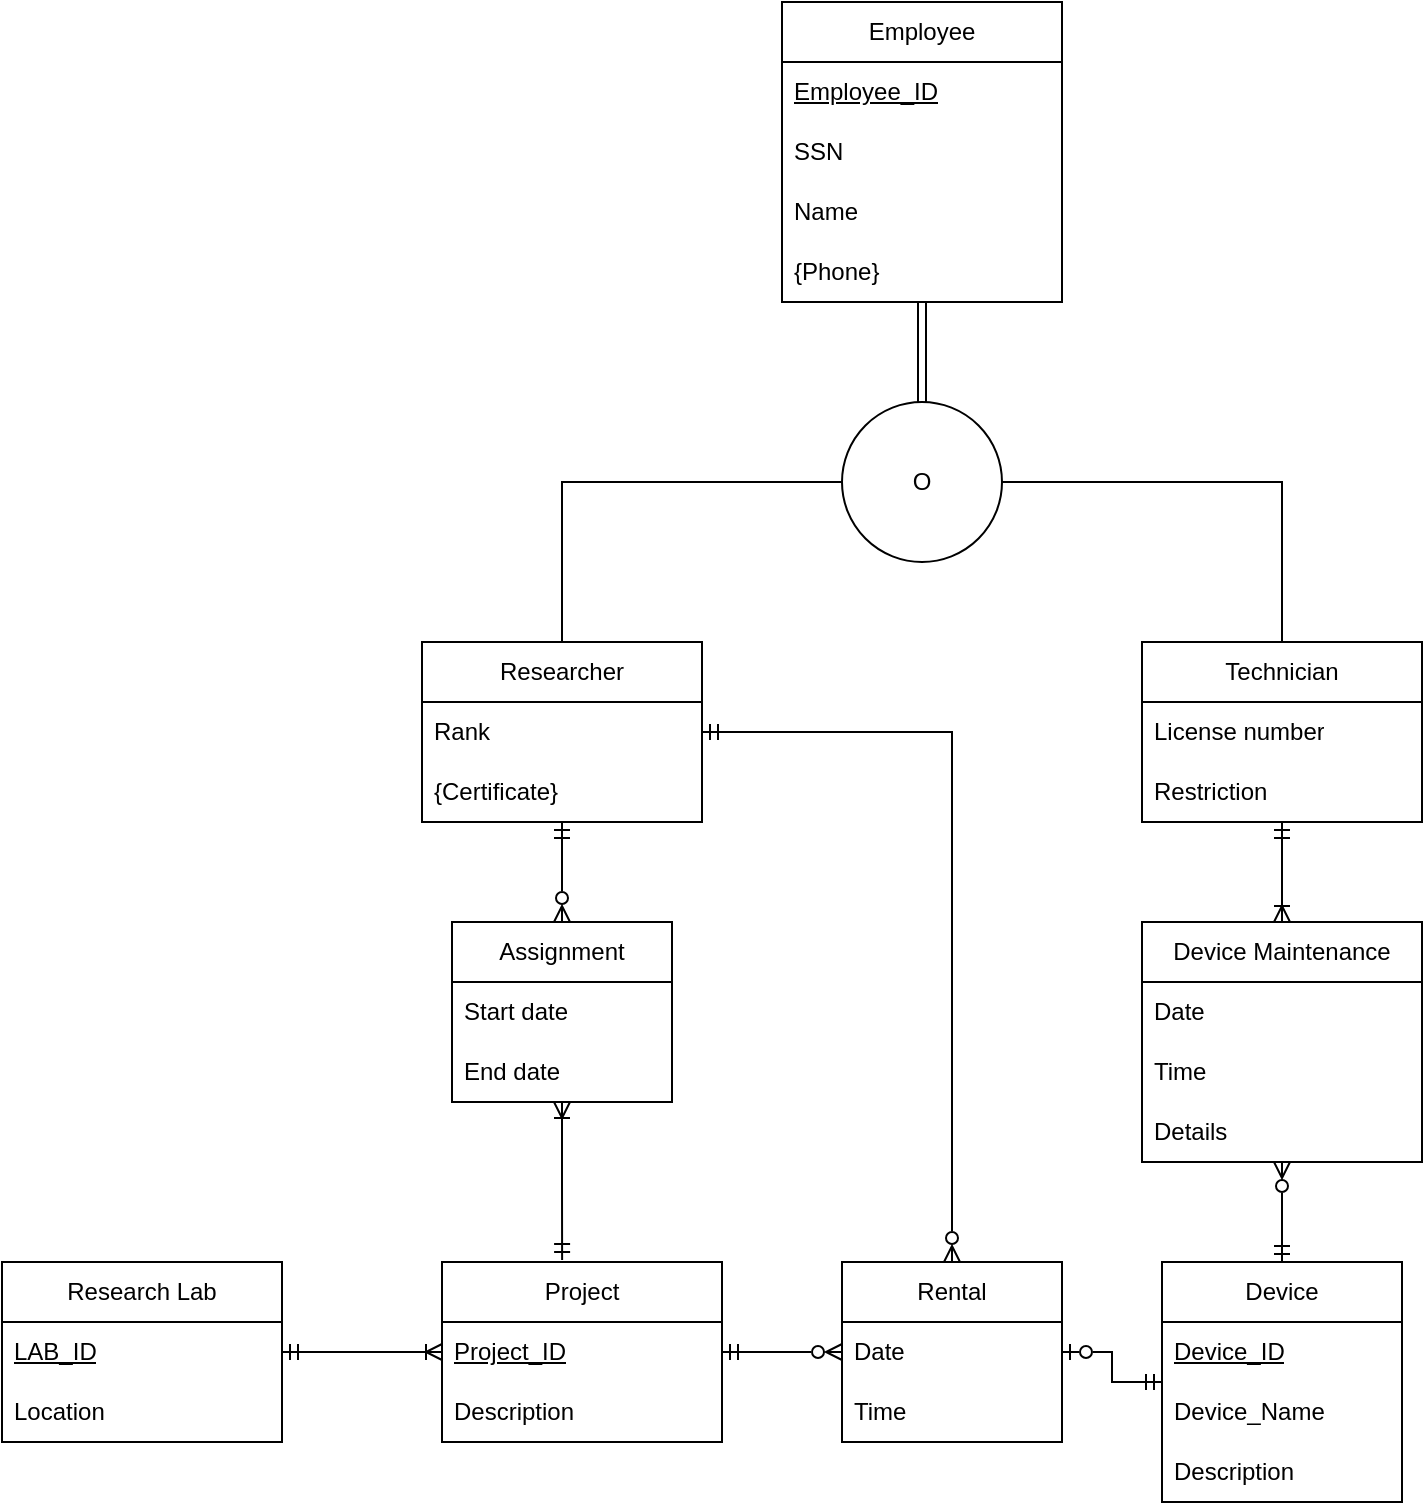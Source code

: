 <mxfile version="28.2.5">
  <diagram name="Page-1" id="pQZc2lmYl9QmIB5bFaWA">
    <mxGraphModel dx="1077" dy="727" grid="1" gridSize="10" guides="1" tooltips="1" connect="1" arrows="1" fold="1" page="1" pageScale="1" pageWidth="850" pageHeight="1100" math="0" shadow="0">
      <root>
        <mxCell id="0" />
        <mxCell id="1" parent="0" />
        <mxCell id="f7v6L-e2fb4N6ki3Sw2d-1" value="Project" style="swimlane;fontStyle=0;childLayout=stackLayout;horizontal=1;startSize=30;horizontalStack=0;resizeParent=1;resizeParentMax=0;resizeLast=0;collapsible=1;marginBottom=0;whiteSpace=wrap;html=1;" parent="1" vertex="1">
          <mxGeometry x="280" y="700" width="140" height="90" as="geometry" />
        </mxCell>
        <mxCell id="f7v6L-e2fb4N6ki3Sw2d-2" value="&lt;u&gt;Project_ID&lt;/u&gt;" style="text;strokeColor=none;fillColor=none;align=left;verticalAlign=middle;spacingLeft=4;spacingRight=4;overflow=hidden;points=[[0,0.5],[1,0.5]];portConstraint=eastwest;rotatable=0;whiteSpace=wrap;html=1;" parent="f7v6L-e2fb4N6ki3Sw2d-1" vertex="1">
          <mxGeometry y="30" width="140" height="30" as="geometry" />
        </mxCell>
        <mxCell id="f7v6L-e2fb4N6ki3Sw2d-3" value="Description" style="text;strokeColor=none;fillColor=none;align=left;verticalAlign=middle;spacingLeft=4;spacingRight=4;overflow=hidden;points=[[0,0.5],[1,0.5]];portConstraint=eastwest;rotatable=0;whiteSpace=wrap;html=1;" parent="f7v6L-e2fb4N6ki3Sw2d-1" vertex="1">
          <mxGeometry y="60" width="140" height="30" as="geometry" />
        </mxCell>
        <mxCell id="f7v6L-e2fb4N6ki3Sw2d-5" value="Research Lab" style="swimlane;fontStyle=0;childLayout=stackLayout;horizontal=1;startSize=30;horizontalStack=0;resizeParent=1;resizeParentMax=0;resizeLast=0;collapsible=1;marginBottom=0;whiteSpace=wrap;html=1;" parent="1" vertex="1">
          <mxGeometry x="60" y="700" width="140" height="90" as="geometry" />
        </mxCell>
        <mxCell id="f7v6L-e2fb4N6ki3Sw2d-6" value="&lt;u&gt;LAB_ID&lt;/u&gt;" style="text;strokeColor=none;fillColor=none;align=left;verticalAlign=middle;spacingLeft=4;spacingRight=4;overflow=hidden;points=[[0,0.5],[1,0.5]];portConstraint=eastwest;rotatable=0;whiteSpace=wrap;html=1;" parent="f7v6L-e2fb4N6ki3Sw2d-5" vertex="1">
          <mxGeometry y="30" width="140" height="30" as="geometry" />
        </mxCell>
        <mxCell id="f7v6L-e2fb4N6ki3Sw2d-7" value="Location" style="text;strokeColor=none;fillColor=none;align=left;verticalAlign=middle;spacingLeft=4;spacingRight=4;overflow=hidden;points=[[0,0.5],[1,0.5]];portConstraint=eastwest;rotatable=0;whiteSpace=wrap;html=1;" parent="f7v6L-e2fb4N6ki3Sw2d-5" vertex="1">
          <mxGeometry y="60" width="140" height="30" as="geometry" />
        </mxCell>
        <mxCell id="f7v6L-e2fb4N6ki3Sw2d-9" style="edgeStyle=orthogonalEdgeStyle;rounded=0;orthogonalLoop=1;jettySize=auto;html=1;entryX=0;entryY=0.5;entryDx=0;entryDy=0;endArrow=ERoneToMany;endFill=0;startArrow=ERmandOne;startFill=0;" parent="1" source="f7v6L-e2fb4N6ki3Sw2d-6" target="f7v6L-e2fb4N6ki3Sw2d-2" edge="1">
          <mxGeometry relative="1" as="geometry" />
        </mxCell>
        <mxCell id="f7v6L-e2fb4N6ki3Sw2d-14" value="" style="edgeStyle=orthogonalEdgeStyle;rounded=0;orthogonalLoop=1;jettySize=auto;html=1;shape=link;" parent="1" source="f7v6L-e2fb4N6ki3Sw2d-15" target="f7v6L-e2fb4N6ki3Sw2d-23" edge="1">
          <mxGeometry relative="1" as="geometry" />
        </mxCell>
        <mxCell id="f7v6L-e2fb4N6ki3Sw2d-15" value="Employee" style="swimlane;fontStyle=0;childLayout=stackLayout;horizontal=1;startSize=30;horizontalStack=0;resizeParent=1;resizeParentMax=0;resizeLast=0;collapsible=1;marginBottom=0;whiteSpace=wrap;html=1;" parent="1" vertex="1">
          <mxGeometry x="450" y="70" width="140" height="150" as="geometry" />
        </mxCell>
        <mxCell id="f7v6L-e2fb4N6ki3Sw2d-16" value="&lt;u&gt;Employee_ID&lt;/u&gt;" style="text;strokeColor=none;fillColor=none;align=left;verticalAlign=middle;spacingLeft=4;spacingRight=4;overflow=hidden;points=[[0,0.5],[1,0.5]];portConstraint=eastwest;rotatable=0;whiteSpace=wrap;html=1;" parent="f7v6L-e2fb4N6ki3Sw2d-15" vertex="1">
          <mxGeometry y="30" width="140" height="30" as="geometry" />
        </mxCell>
        <mxCell id="f7v6L-e2fb4N6ki3Sw2d-17" value="&lt;div&gt;SSN&lt;/div&gt;" style="text;strokeColor=none;fillColor=none;align=left;verticalAlign=middle;spacingLeft=4;spacingRight=4;overflow=hidden;points=[[0,0.5],[1,0.5]];portConstraint=eastwest;rotatable=0;whiteSpace=wrap;html=1;" parent="f7v6L-e2fb4N6ki3Sw2d-15" vertex="1">
          <mxGeometry y="60" width="140" height="30" as="geometry" />
        </mxCell>
        <mxCell id="f7v6L-e2fb4N6ki3Sw2d-21" value="Name" style="text;strokeColor=none;fillColor=none;align=left;verticalAlign=middle;spacingLeft=4;spacingRight=4;overflow=hidden;points=[[0,0.5],[1,0.5]];portConstraint=eastwest;rotatable=0;whiteSpace=wrap;html=1;" parent="f7v6L-e2fb4N6ki3Sw2d-15" vertex="1">
          <mxGeometry y="90" width="140" height="30" as="geometry" />
        </mxCell>
        <mxCell id="f7v6L-e2fb4N6ki3Sw2d-34" value="{Phone}" style="text;strokeColor=none;fillColor=none;align=left;verticalAlign=middle;spacingLeft=4;spacingRight=4;overflow=hidden;points=[[0,0.5],[1,0.5]];portConstraint=eastwest;rotatable=0;whiteSpace=wrap;html=1;" parent="f7v6L-e2fb4N6ki3Sw2d-15" vertex="1">
          <mxGeometry y="120" width="140" height="30" as="geometry" />
        </mxCell>
        <mxCell id="f7v6L-e2fb4N6ki3Sw2d-23" value="O" style="ellipse;whiteSpace=wrap;html=1;fontStyle=0;startSize=30;horizontal=1;" parent="1" vertex="1">
          <mxGeometry x="480" y="270" width="80" height="80" as="geometry" />
        </mxCell>
        <mxCell id="9yJEXUBv5AjGanck3XQr-6" style="edgeStyle=orthogonalEdgeStyle;rounded=0;orthogonalLoop=1;jettySize=auto;html=1;entryX=0.5;entryY=0;entryDx=0;entryDy=0;startArrow=ERmandOne;startFill=0;endArrow=ERzeroToMany;endFill=0;" edge="1" parent="1" source="f7v6L-e2fb4N6ki3Sw2d-27" target="9yJEXUBv5AjGanck3XQr-1">
          <mxGeometry relative="1" as="geometry" />
        </mxCell>
        <mxCell id="f7v6L-e2fb4N6ki3Sw2d-27" value="Researcher" style="swimlane;fontStyle=0;childLayout=stackLayout;horizontal=1;startSize=30;horizontalStack=0;resizeParent=1;resizeParentMax=0;resizeLast=0;collapsible=1;marginBottom=0;whiteSpace=wrap;html=1;" parent="1" vertex="1">
          <mxGeometry x="270" y="390" width="140" height="90" as="geometry" />
        </mxCell>
        <mxCell id="f7v6L-e2fb4N6ki3Sw2d-28" value="&lt;div&gt;Rank&lt;/div&gt;" style="text;strokeColor=none;fillColor=none;align=left;verticalAlign=middle;spacingLeft=4;spacingRight=4;overflow=hidden;points=[[0,0.5],[1,0.5]];portConstraint=eastwest;rotatable=0;whiteSpace=wrap;html=1;" parent="f7v6L-e2fb4N6ki3Sw2d-27" vertex="1">
          <mxGeometry y="30" width="140" height="30" as="geometry" />
        </mxCell>
        <mxCell id="f7v6L-e2fb4N6ki3Sw2d-37" value="{Certificate}" style="text;strokeColor=none;fillColor=none;align=left;verticalAlign=middle;spacingLeft=4;spacingRight=4;overflow=hidden;points=[[0,0.5],[1,0.5]];portConstraint=eastwest;rotatable=0;whiteSpace=wrap;html=1;" parent="f7v6L-e2fb4N6ki3Sw2d-27" vertex="1">
          <mxGeometry y="60" width="140" height="30" as="geometry" />
        </mxCell>
        <mxCell id="9yJEXUBv5AjGanck3XQr-19" style="edgeStyle=orthogonalEdgeStyle;rounded=0;orthogonalLoop=1;jettySize=auto;html=1;entryX=0.5;entryY=0;entryDx=0;entryDy=0;startArrow=ERmandOne;startFill=0;endArrow=ERoneToMany;endFill=0;" edge="1" parent="1" source="f7v6L-e2fb4N6ki3Sw2d-29" target="9yJEXUBv5AjGanck3XQr-12">
          <mxGeometry relative="1" as="geometry" />
        </mxCell>
        <mxCell id="f7v6L-e2fb4N6ki3Sw2d-29" value="Technician" style="swimlane;fontStyle=0;childLayout=stackLayout;horizontal=1;startSize=30;horizontalStack=0;resizeParent=1;resizeParentMax=0;resizeLast=0;collapsible=1;marginBottom=0;whiteSpace=wrap;html=1;" parent="1" vertex="1">
          <mxGeometry x="630" y="390" width="140" height="90" as="geometry" />
        </mxCell>
        <mxCell id="f7v6L-e2fb4N6ki3Sw2d-30" value="&lt;div&gt;License number&lt;/div&gt;" style="text;strokeColor=none;fillColor=none;align=left;verticalAlign=middle;spacingLeft=4;spacingRight=4;overflow=hidden;points=[[0,0.5],[1,0.5]];portConstraint=eastwest;rotatable=0;whiteSpace=wrap;html=1;" parent="f7v6L-e2fb4N6ki3Sw2d-29" vertex="1">
          <mxGeometry y="30" width="140" height="30" as="geometry" />
        </mxCell>
        <mxCell id="f7v6L-e2fb4N6ki3Sw2d-38" value="Restriction" style="text;strokeColor=none;fillColor=none;align=left;verticalAlign=middle;spacingLeft=4;spacingRight=4;overflow=hidden;points=[[0,0.5],[1,0.5]];portConstraint=eastwest;rotatable=0;whiteSpace=wrap;html=1;" parent="f7v6L-e2fb4N6ki3Sw2d-29" vertex="1">
          <mxGeometry y="60" width="140" height="30" as="geometry" />
        </mxCell>
        <mxCell id="f7v6L-e2fb4N6ki3Sw2d-31" value="" style="endArrow=none;html=1;rounded=0;endFill=0;exitX=0;exitY=0.5;exitDx=0;exitDy=0;entryX=0.5;entryY=0;entryDx=0;entryDy=0;" parent="1" target="f7v6L-e2fb4N6ki3Sw2d-27" edge="1" source="f7v6L-e2fb4N6ki3Sw2d-23">
          <mxGeometry width="50" height="50" relative="1" as="geometry">
            <mxPoint x="520" y="380" as="sourcePoint" />
            <mxPoint x="300" y="310" as="targetPoint" />
            <Array as="points">
              <mxPoint x="340" y="310" />
            </Array>
          </mxGeometry>
        </mxCell>
        <mxCell id="f7v6L-e2fb4N6ki3Sw2d-32" value="" style="endArrow=none;html=1;rounded=0;endFill=0;exitX=1;exitY=0.5;exitDx=0;exitDy=0;entryX=0.5;entryY=0;entryDx=0;entryDy=0;" parent="1" edge="1" target="f7v6L-e2fb4N6ki3Sw2d-29" source="f7v6L-e2fb4N6ki3Sw2d-23">
          <mxGeometry width="50" height="50" relative="1" as="geometry">
            <mxPoint x="520" y="380" as="sourcePoint" />
            <mxPoint x="700" y="380" as="targetPoint" />
            <Array as="points">
              <mxPoint x="700" y="310" />
            </Array>
          </mxGeometry>
        </mxCell>
        <mxCell id="9yJEXUBv5AjGanck3XQr-1" value="Assignment" style="swimlane;fontStyle=0;childLayout=stackLayout;horizontal=1;startSize=30;horizontalStack=0;resizeParent=1;resizeParentMax=0;resizeLast=0;collapsible=1;marginBottom=0;whiteSpace=wrap;html=1;" vertex="1" parent="1">
          <mxGeometry x="285" y="530" width="110" height="90" as="geometry" />
        </mxCell>
        <mxCell id="9yJEXUBv5AjGanck3XQr-2" value="Start date" style="text;strokeColor=none;fillColor=none;align=left;verticalAlign=middle;spacingLeft=4;spacingRight=4;overflow=hidden;points=[[0,0.5],[1,0.5]];portConstraint=eastwest;rotatable=0;whiteSpace=wrap;html=1;" vertex="1" parent="9yJEXUBv5AjGanck3XQr-1">
          <mxGeometry y="30" width="110" height="30" as="geometry" />
        </mxCell>
        <mxCell id="9yJEXUBv5AjGanck3XQr-3" value="End date" style="text;strokeColor=none;fillColor=none;align=left;verticalAlign=middle;spacingLeft=4;spacingRight=4;overflow=hidden;points=[[0,0.5],[1,0.5]];portConstraint=eastwest;rotatable=0;whiteSpace=wrap;html=1;" vertex="1" parent="9yJEXUBv5AjGanck3XQr-1">
          <mxGeometry y="60" width="110" height="30" as="geometry" />
        </mxCell>
        <mxCell id="9yJEXUBv5AjGanck3XQr-7" style="edgeStyle=orthogonalEdgeStyle;rounded=0;orthogonalLoop=1;jettySize=auto;html=1;entryX=0.429;entryY=-0.011;entryDx=0;entryDy=0;entryPerimeter=0;endArrow=ERmandOne;endFill=0;startArrow=ERoneToMany;startFill=0;" edge="1" parent="1" source="9yJEXUBv5AjGanck3XQr-1" target="f7v6L-e2fb4N6ki3Sw2d-1">
          <mxGeometry relative="1" as="geometry" />
        </mxCell>
        <mxCell id="9yJEXUBv5AjGanck3XQr-8" value="Device" style="swimlane;fontStyle=0;childLayout=stackLayout;horizontal=1;startSize=30;horizontalStack=0;resizeParent=1;resizeParentMax=0;resizeLast=0;collapsible=1;marginBottom=0;whiteSpace=wrap;html=1;" vertex="1" parent="1">
          <mxGeometry x="640" y="700" width="120" height="120" as="geometry" />
        </mxCell>
        <mxCell id="9yJEXUBv5AjGanck3XQr-9" value="&lt;u&gt;Device_ID&lt;/u&gt;" style="text;strokeColor=none;fillColor=none;align=left;verticalAlign=middle;spacingLeft=4;spacingRight=4;overflow=hidden;points=[[0,0.5],[1,0.5]];portConstraint=eastwest;rotatable=0;whiteSpace=wrap;html=1;" vertex="1" parent="9yJEXUBv5AjGanck3XQr-8">
          <mxGeometry y="30" width="120" height="30" as="geometry" />
        </mxCell>
        <mxCell id="9yJEXUBv5AjGanck3XQr-10" value="Device_Name" style="text;strokeColor=none;fillColor=none;align=left;verticalAlign=middle;spacingLeft=4;spacingRight=4;overflow=hidden;points=[[0,0.5],[1,0.5]];portConstraint=eastwest;rotatable=0;whiteSpace=wrap;html=1;" vertex="1" parent="9yJEXUBv5AjGanck3XQr-8">
          <mxGeometry y="60" width="120" height="30" as="geometry" />
        </mxCell>
        <mxCell id="9yJEXUBv5AjGanck3XQr-11" value="Description" style="text;strokeColor=none;fillColor=none;align=left;verticalAlign=middle;spacingLeft=4;spacingRight=4;overflow=hidden;points=[[0,0.5],[1,0.5]];portConstraint=eastwest;rotatable=0;whiteSpace=wrap;html=1;" vertex="1" parent="9yJEXUBv5AjGanck3XQr-8">
          <mxGeometry y="90" width="120" height="30" as="geometry" />
        </mxCell>
        <mxCell id="9yJEXUBv5AjGanck3XQr-18" style="edgeStyle=orthogonalEdgeStyle;rounded=0;orthogonalLoop=1;jettySize=auto;html=1;entryX=0.5;entryY=0;entryDx=0;entryDy=0;startArrow=ERzeroToMany;startFill=0;endArrow=ERmandOne;endFill=0;" edge="1" parent="1" source="9yJEXUBv5AjGanck3XQr-12" target="9yJEXUBv5AjGanck3XQr-8">
          <mxGeometry relative="1" as="geometry" />
        </mxCell>
        <mxCell id="9yJEXUBv5AjGanck3XQr-12" value="Device Maintenance" style="swimlane;fontStyle=0;childLayout=stackLayout;horizontal=1;startSize=30;horizontalStack=0;resizeParent=1;resizeParentMax=0;resizeLast=0;collapsible=1;marginBottom=0;whiteSpace=wrap;html=1;" vertex="1" parent="1">
          <mxGeometry x="630" y="530" width="140" height="120" as="geometry" />
        </mxCell>
        <mxCell id="9yJEXUBv5AjGanck3XQr-13" value="Date" style="text;strokeColor=none;fillColor=none;align=left;verticalAlign=middle;spacingLeft=4;spacingRight=4;overflow=hidden;points=[[0,0.5],[1,0.5]];portConstraint=eastwest;rotatable=0;whiteSpace=wrap;html=1;" vertex="1" parent="9yJEXUBv5AjGanck3XQr-12">
          <mxGeometry y="30" width="140" height="30" as="geometry" />
        </mxCell>
        <mxCell id="9yJEXUBv5AjGanck3XQr-14" value="Time" style="text;strokeColor=none;fillColor=none;align=left;verticalAlign=middle;spacingLeft=4;spacingRight=4;overflow=hidden;points=[[0,0.5],[1,0.5]];portConstraint=eastwest;rotatable=0;whiteSpace=wrap;html=1;" vertex="1" parent="9yJEXUBv5AjGanck3XQr-12">
          <mxGeometry y="60" width="140" height="30" as="geometry" />
        </mxCell>
        <mxCell id="9yJEXUBv5AjGanck3XQr-15" value="Details" style="text;strokeColor=none;fillColor=none;align=left;verticalAlign=middle;spacingLeft=4;spacingRight=4;overflow=hidden;points=[[0,0.5],[1,0.5]];portConstraint=eastwest;rotatable=0;whiteSpace=wrap;html=1;" vertex="1" parent="9yJEXUBv5AjGanck3XQr-12">
          <mxGeometry y="90" width="140" height="30" as="geometry" />
        </mxCell>
        <mxCell id="9yJEXUBv5AjGanck3XQr-26" style="edgeStyle=orthogonalEdgeStyle;rounded=0;orthogonalLoop=1;jettySize=auto;html=1;startArrow=ERzeroToOne;startFill=0;endArrow=ERmandOne;endFill=0;" edge="1" parent="1" source="9yJEXUBv5AjGanck3XQr-21" target="9yJEXUBv5AjGanck3XQr-8">
          <mxGeometry relative="1" as="geometry" />
        </mxCell>
        <mxCell id="9yJEXUBv5AjGanck3XQr-21" value="Rental" style="swimlane;fontStyle=0;childLayout=stackLayout;horizontal=1;startSize=30;horizontalStack=0;resizeParent=1;resizeParentMax=0;resizeLast=0;collapsible=1;marginBottom=0;whiteSpace=wrap;html=1;" vertex="1" parent="1">
          <mxGeometry x="480" y="700" width="110" height="90" as="geometry" />
        </mxCell>
        <mxCell id="9yJEXUBv5AjGanck3XQr-22" value="Date" style="text;strokeColor=none;fillColor=none;align=left;verticalAlign=middle;spacingLeft=4;spacingRight=4;overflow=hidden;points=[[0,0.5],[1,0.5]];portConstraint=eastwest;rotatable=0;whiteSpace=wrap;html=1;" vertex="1" parent="9yJEXUBv5AjGanck3XQr-21">
          <mxGeometry y="30" width="110" height="30" as="geometry" />
        </mxCell>
        <mxCell id="9yJEXUBv5AjGanck3XQr-23" value="Time" style="text;strokeColor=none;fillColor=none;align=left;verticalAlign=middle;spacingLeft=4;spacingRight=4;overflow=hidden;points=[[0,0.5],[1,0.5]];portConstraint=eastwest;rotatable=0;whiteSpace=wrap;html=1;" vertex="1" parent="9yJEXUBv5AjGanck3XQr-21">
          <mxGeometry y="60" width="110" height="30" as="geometry" />
        </mxCell>
        <mxCell id="9yJEXUBv5AjGanck3XQr-25" style="edgeStyle=orthogonalEdgeStyle;rounded=0;orthogonalLoop=1;jettySize=auto;html=1;entryX=0;entryY=0.5;entryDx=0;entryDy=0;endArrow=ERzeroToMany;endFill=0;startArrow=ERmandOne;startFill=0;exitX=1;exitY=0.5;exitDx=0;exitDy=0;" edge="1" parent="1" source="f7v6L-e2fb4N6ki3Sw2d-1" target="9yJEXUBv5AjGanck3XQr-22">
          <mxGeometry relative="1" as="geometry" />
        </mxCell>
        <mxCell id="9yJEXUBv5AjGanck3XQr-30" style="edgeStyle=orthogonalEdgeStyle;rounded=0;orthogonalLoop=1;jettySize=auto;html=1;entryX=0.5;entryY=0;entryDx=0;entryDy=0;startArrow=ERmandOne;startFill=0;endArrow=ERzeroToMany;endFill=0;" edge="1" parent="1" source="f7v6L-e2fb4N6ki3Sw2d-28" target="9yJEXUBv5AjGanck3XQr-21">
          <mxGeometry relative="1" as="geometry" />
        </mxCell>
      </root>
    </mxGraphModel>
  </diagram>
</mxfile>
